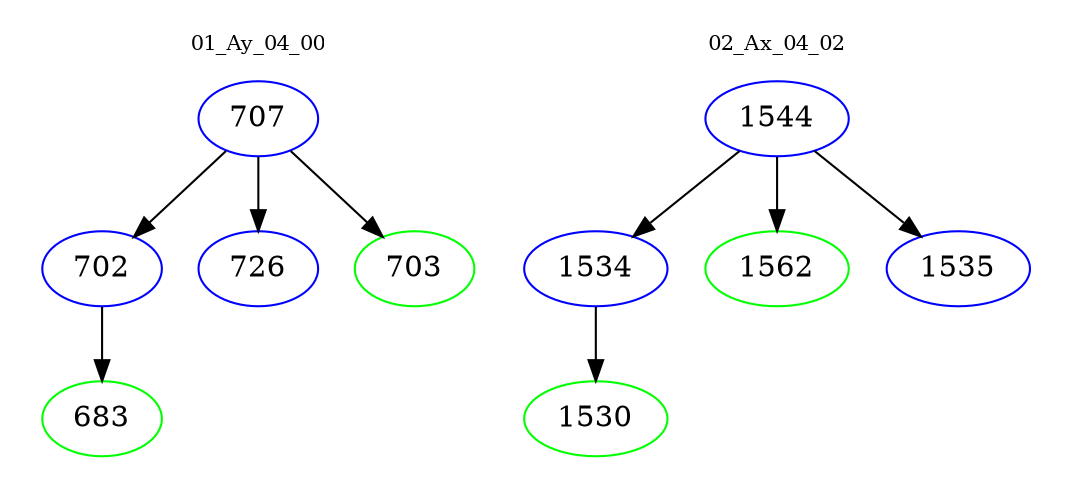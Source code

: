 digraph{
subgraph cluster_0 {
color = white
label = "01_Ay_04_00";
fontsize=10;
T0_707 [label="707", color="blue"]
T0_707 -> T0_702 [color="black"]
T0_702 [label="702", color="blue"]
T0_702 -> T0_683 [color="black"]
T0_683 [label="683", color="green"]
T0_707 -> T0_726 [color="black"]
T0_726 [label="726", color="blue"]
T0_707 -> T0_703 [color="black"]
T0_703 [label="703", color="green"]
}
subgraph cluster_1 {
color = white
label = "02_Ax_04_02";
fontsize=10;
T1_1544 [label="1544", color="blue"]
T1_1544 -> T1_1534 [color="black"]
T1_1534 [label="1534", color="blue"]
T1_1534 -> T1_1530 [color="black"]
T1_1530 [label="1530", color="green"]
T1_1544 -> T1_1562 [color="black"]
T1_1562 [label="1562", color="green"]
T1_1544 -> T1_1535 [color="black"]
T1_1535 [label="1535", color="blue"]
}
}
